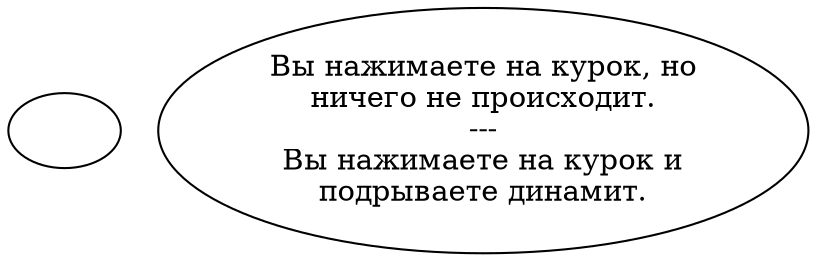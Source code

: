 digraph epai26 {
  "start" [style=filled       fillcolor="#FFFFFF"       color="#000000"]
  "start" [label=""]
  "use_p_proc" [style=filled       fillcolor="#FFFFFF"       color="#000000"]
  "use_p_proc" [label="Вы нажимаете на курок, но\nничего не происходит.\n---\nВы нажимаете на курок и\nподрываете динамит."]
}